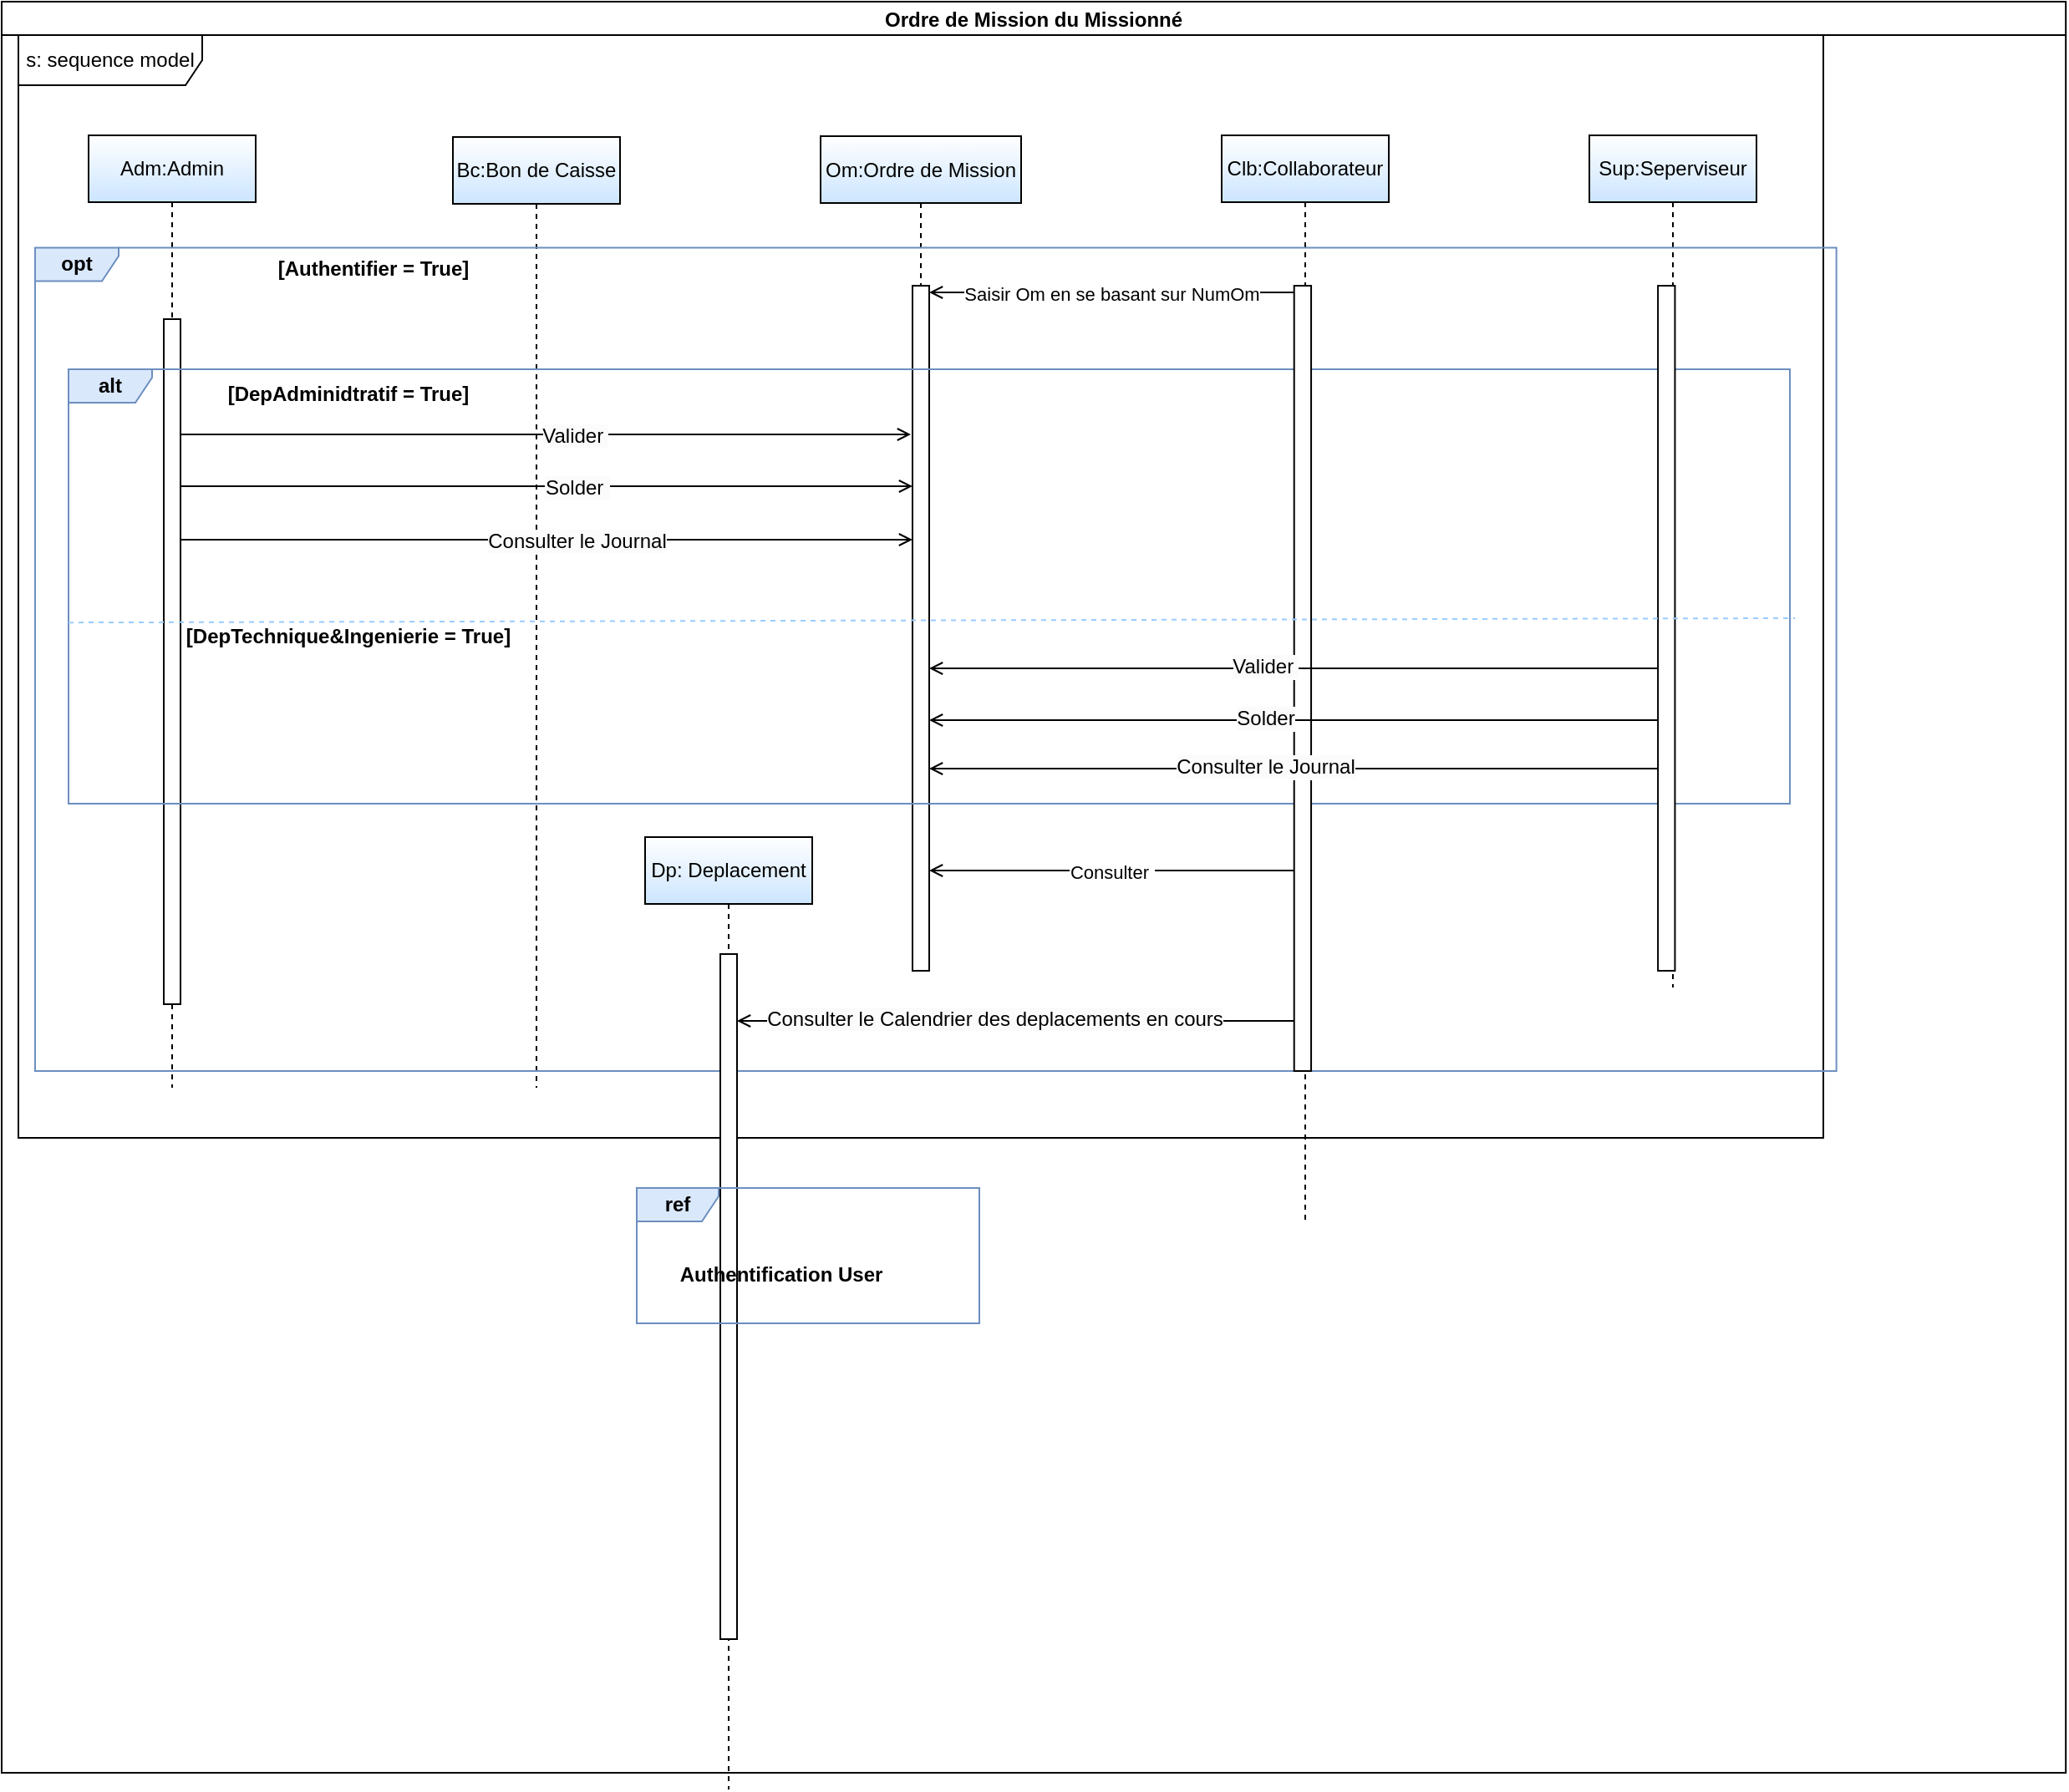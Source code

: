 <mxfile version="24.1.0" type="github">
  <diagram name="Page-1" id="V8nKBJ0eUF0Gf-3YNFPS">
    <mxGraphModel dx="1964" dy="1817" grid="1" gridSize="10" guides="1" tooltips="1" connect="1" arrows="1" fold="1" page="1" pageScale="1" pageWidth="850" pageHeight="1100" math="0" shadow="0">
      <root>
        <mxCell id="0" />
        <mxCell id="1" parent="0" />
        <mxCell id="pvZU6P4DPRECeJfm35zR-1" value="Adm:Admin" style="shape=umlLifeline;perimeter=lifelinePerimeter;whiteSpace=wrap;html=1;container=0;dropTarget=0;collapsible=0;recursiveResize=0;outlineConnect=0;portConstraint=eastwest;newEdgeStyle={&quot;edgeStyle&quot;:&quot;elbowEdgeStyle&quot;,&quot;elbow&quot;:&quot;vertical&quot;,&quot;curved&quot;:0,&quot;rounded&quot;:0};fillColor=default;strokeColor=#000000;gradientColor=#CCE5FF;" vertex="1" parent="1">
          <mxGeometry x="42" y="40" width="100" height="570" as="geometry" />
        </mxCell>
        <mxCell id="pvZU6P4DPRECeJfm35zR-2" value="" style="html=1;points=[];perimeter=orthogonalPerimeter;outlineConnect=0;targetShapes=umlLifeline;portConstraint=eastwest;newEdgeStyle={&quot;edgeStyle&quot;:&quot;elbowEdgeStyle&quot;,&quot;elbow&quot;:&quot;vertical&quot;,&quot;curved&quot;:0,&quot;rounded&quot;:0};" vertex="1" parent="pvZU6P4DPRECeJfm35zR-1">
          <mxGeometry x="45" y="110" width="10" height="410" as="geometry" />
        </mxCell>
        <mxCell id="pvZU6P4DPRECeJfm35zR-3" value="Clb:Collaborateur" style="shape=umlLifeline;perimeter=lifelinePerimeter;whiteSpace=wrap;html=1;container=0;dropTarget=0;collapsible=0;recursiveResize=0;outlineConnect=0;portConstraint=eastwest;newEdgeStyle={&quot;edgeStyle&quot;:&quot;elbowEdgeStyle&quot;,&quot;elbow&quot;:&quot;vertical&quot;,&quot;curved&quot;:0,&quot;rounded&quot;:0};gradientColor=#CCE5FF;" vertex="1" parent="1">
          <mxGeometry x="720" y="40" width="100" height="650" as="geometry" />
        </mxCell>
        <mxCell id="pvZU6P4DPRECeJfm35zR-20" value="Bc:Bon de Caisse" style="shape=umlLifeline;perimeter=lifelinePerimeter;whiteSpace=wrap;html=1;container=0;dropTarget=0;collapsible=0;recursiveResize=0;outlineConnect=0;portConstraint=eastwest;newEdgeStyle={&quot;edgeStyle&quot;:&quot;elbowEdgeStyle&quot;,&quot;elbow&quot;:&quot;vertical&quot;,&quot;curved&quot;:0,&quot;rounded&quot;:0};gradientColor=#CCE5FF;" vertex="1" parent="1">
          <mxGeometry x="260" y="41" width="100" height="569" as="geometry" />
        </mxCell>
        <mxCell id="pvZU6P4DPRECeJfm35zR-22" value="Om:Ordre de Mission" style="shape=umlLifeline;perimeter=lifelinePerimeter;whiteSpace=wrap;html=1;container=0;dropTarget=0;collapsible=0;recursiveResize=0;outlineConnect=0;portConstraint=eastwest;newEdgeStyle={&quot;edgeStyle&quot;:&quot;elbowEdgeStyle&quot;,&quot;elbow&quot;:&quot;vertical&quot;,&quot;curved&quot;:0,&quot;rounded&quot;:0};gradientColor=#CCE5FF;" vertex="1" parent="1">
          <mxGeometry x="480" y="40.5" width="120" height="499.5" as="geometry" />
        </mxCell>
        <mxCell id="pvZU6P4DPRECeJfm35zR-62" value="" style="html=1;points=[];perimeter=orthogonalPerimeter;outlineConnect=0;targetShapes=umlLifeline;portConstraint=eastwest;newEdgeStyle={&quot;edgeStyle&quot;:&quot;elbowEdgeStyle&quot;,&quot;elbow&quot;:&quot;vertical&quot;,&quot;curved&quot;:0,&quot;rounded&quot;:0};" vertex="1" parent="pvZU6P4DPRECeJfm35zR-22">
          <mxGeometry x="55" y="89.5" width="10" height="410" as="geometry" />
        </mxCell>
        <mxCell id="pvZU6P4DPRECeJfm35zR-33" value="Ordre de Mission du Missionné" style="swimlane;startSize=20;" vertex="1" parent="1">
          <mxGeometry x="-10" y="-40" width="1235.09" height="1060" as="geometry">
            <mxRectangle x="-10" y="-30" width="90" height="30" as="alternateBounds" />
          </mxGeometry>
        </mxCell>
        <mxCell id="pvZU6P4DPRECeJfm35zR-34" value="s: sequence model" style="shape=umlFrame;whiteSpace=wrap;html=1;pointerEvents=0;width=110;height=30;" vertex="1" parent="pvZU6P4DPRECeJfm35zR-33">
          <mxGeometry x="10" y="20" width="1080" height="660" as="geometry" />
        </mxCell>
        <mxCell id="pvZU6P4DPRECeJfm35zR-8" value="&lt;b&gt;alt&lt;/b&gt;" style="shape=umlFrame;whiteSpace=wrap;html=1;pointerEvents=0;width=50;height=20;fillColor=#dae8fc;strokeColor=#6c8ebf;" vertex="1" parent="pvZU6P4DPRECeJfm35zR-33">
          <mxGeometry x="40" y="220" width="1030" height="260" as="geometry" />
        </mxCell>
        <mxCell id="pvZU6P4DPRECeJfm35zR-50" value="" style="endArrow=open;endFill=1;html=1;rounded=0;" edge="1" parent="pvZU6P4DPRECeJfm35zR-33">
          <mxGeometry width="160" relative="1" as="geometry">
            <mxPoint x="107" y="259" as="sourcePoint" />
            <mxPoint x="544" y="259" as="targetPoint" />
          </mxGeometry>
        </mxCell>
        <mxCell id="pvZU6P4DPRECeJfm35zR-51" value="&lt;span style=&quot;font-size: 12px; background-color: rgb(251, 251, 251);&quot;&gt;Valider&amp;nbsp;&lt;/span&gt;" style="edgeLabel;html=1;align=center;verticalAlign=middle;resizable=0;points=[];" vertex="1" connectable="0" parent="pvZU6P4DPRECeJfm35zR-50">
          <mxGeometry x="0.079" y="-1" relative="1" as="geometry">
            <mxPoint as="offset" />
          </mxGeometry>
        </mxCell>
        <mxCell id="pvZU6P4DPRECeJfm35zR-57" value="Sup:Seperviseur" style="shape=umlLifeline;perimeter=lifelinePerimeter;whiteSpace=wrap;html=1;container=0;dropTarget=0;collapsible=0;recursiveResize=0;outlineConnect=0;portConstraint=eastwest;newEdgeStyle={&quot;edgeStyle&quot;:&quot;elbowEdgeStyle&quot;,&quot;elbow&quot;:&quot;vertical&quot;,&quot;curved&quot;:0,&quot;rounded&quot;:0};gradientColor=#CCE5FF;" vertex="1" parent="pvZU6P4DPRECeJfm35zR-33">
          <mxGeometry x="950" y="80" width="100" height="510" as="geometry" />
        </mxCell>
        <mxCell id="pvZU6P4DPRECeJfm35zR-4" value="" style="group;fillColor=none;" vertex="1" connectable="0" parent="pvZU6P4DPRECeJfm35zR-33">
          <mxGeometry x="20" y="150" width="1215.09" height="910" as="geometry" />
        </mxCell>
        <mxCell id="pvZU6P4DPRECeJfm35zR-5" value="&lt;b&gt;opt&lt;/b&gt;" style="shape=umlFrame;whiteSpace=wrap;html=1;pointerEvents=0;width=50;height=20;fillColor=#dae8fc;strokeColor=#6c8ebf;" vertex="1" parent="pvZU6P4DPRECeJfm35zR-4">
          <mxGeometry y="-2.72" width="1077.82" height="492.73" as="geometry" />
        </mxCell>
        <mxCell id="pvZU6P4DPRECeJfm35zR-6" value="&lt;b&gt;[Authentifier = True]&lt;/b&gt;" style="text;html=1;align=center;verticalAlign=middle;resizable=0;points=[];autosize=1;strokeColor=none;fillColor=none;" vertex="1" parent="pvZU6P4DPRECeJfm35zR-4">
          <mxGeometry x="132.189" y="-5.004" width="140" height="30" as="geometry" />
        </mxCell>
        <mxCell id="pvZU6P4DPRECeJfm35zR-14" value="" style="html=1;points=[];perimeter=orthogonalPerimeter;outlineConnect=0;targetShapes=umlLifeline;portConstraint=eastwest;newEdgeStyle={&quot;edgeStyle&quot;:&quot;elbowEdgeStyle&quot;,&quot;elbow&quot;:&quot;vertical&quot;,&quot;curved&quot;:0,&quot;rounded&quot;:0};" vertex="1" parent="pvZU6P4DPRECeJfm35zR-4">
          <mxGeometry x="753.36" y="20" width="10.17" height="470" as="geometry" />
        </mxCell>
        <mxCell id="pvZU6P4DPRECeJfm35zR-56" value="&lt;b&gt;[DepAdminidtratif = True]&lt;/b&gt;" style="text;html=1;align=center;verticalAlign=middle;resizable=0;points=[];autosize=1;strokeColor=none;fillColor=none;" vertex="1" parent="pvZU6P4DPRECeJfm35zR-4">
          <mxGeometry x="102.191" y="70" width="170" height="30" as="geometry" />
        </mxCell>
        <mxCell id="pvZU6P4DPRECeJfm35zR-61" value="" style="html=1;points=[];perimeter=orthogonalPerimeter;outlineConnect=0;targetShapes=umlLifeline;portConstraint=eastwest;newEdgeStyle={&quot;edgeStyle&quot;:&quot;elbowEdgeStyle&quot;,&quot;elbow&quot;:&quot;vertical&quot;,&quot;curved&quot;:0,&quot;rounded&quot;:0};" vertex="1" parent="pvZU6P4DPRECeJfm35zR-4">
          <mxGeometry x="971.055" y="20" width="10.168" height="410" as="geometry" />
        </mxCell>
        <mxCell id="pvZU6P4DPRECeJfm35zR-68" value="&lt;b&gt;[DepTechnique&amp;amp;Ingenierie = True]&lt;/b&gt;" style="text;html=1;align=center;verticalAlign=middle;resizable=0;points=[];autosize=1;strokeColor=none;fillColor=none;" vertex="1" parent="pvZU6P4DPRECeJfm35zR-4">
          <mxGeometry x="77.191" y="215" width="220" height="30" as="geometry" />
        </mxCell>
        <mxCell id="pvZU6P4DPRECeJfm35zR-73" value="" style="endArrow=open;endFill=1;html=1;rounded=0;" edge="1" parent="pvZU6P4DPRECeJfm35zR-4" source="pvZU6P4DPRECeJfm35zR-61">
          <mxGeometry width="160" relative="1" as="geometry">
            <mxPoint x="971.055" y="280" as="sourcePoint" />
            <mxPoint x="535" y="280" as="targetPoint" />
          </mxGeometry>
        </mxCell>
        <mxCell id="pvZU6P4DPRECeJfm35zR-74" value="&lt;span style=&quot;font-size: 12px; background-color: rgb(251, 251, 251);&quot;&gt;Solder&lt;/span&gt;" style="edgeLabel;html=1;align=center;verticalAlign=middle;resizable=0;points=[];" vertex="1" connectable="0" parent="pvZU6P4DPRECeJfm35zR-73">
          <mxGeometry x="0.079" y="-1" relative="1" as="geometry">
            <mxPoint as="offset" />
          </mxGeometry>
        </mxCell>
        <mxCell id="pvZU6P4DPRECeJfm35zR-76" value="" style="endArrow=open;endFill=1;html=1;rounded=0;" edge="1" parent="pvZU6P4DPRECeJfm35zR-4" source="pvZU6P4DPRECeJfm35zR-61">
          <mxGeometry width="160" relative="1" as="geometry">
            <mxPoint x="966.055" y="309" as="sourcePoint" />
            <mxPoint x="535" y="309" as="targetPoint" />
          </mxGeometry>
        </mxCell>
        <mxCell id="pvZU6P4DPRECeJfm35zR-77" value="&lt;span style=&quot;font-size: 12px; background-color: rgb(251, 251, 251);&quot;&gt;Consulter le Journal&lt;/span&gt;" style="edgeLabel;html=1;align=center;verticalAlign=middle;resizable=0;points=[];" vertex="1" connectable="0" parent="pvZU6P4DPRECeJfm35zR-76">
          <mxGeometry x="0.079" y="-1" relative="1" as="geometry">
            <mxPoint as="offset" />
          </mxGeometry>
        </mxCell>
        <mxCell id="pvZU6P4DPRECeJfm35zR-79" value="Dp: Deplacement" style="shape=umlLifeline;perimeter=lifelinePerimeter;whiteSpace=wrap;html=1;container=0;dropTarget=0;collapsible=0;recursiveResize=0;outlineConnect=0;portConstraint=eastwest;newEdgeStyle={&quot;edgeStyle&quot;:&quot;elbowEdgeStyle&quot;,&quot;elbow&quot;:&quot;vertical&quot;,&quot;curved&quot;:0,&quot;rounded&quot;:0};gradientColor=#CCE5FF;" vertex="1" parent="pvZU6P4DPRECeJfm35zR-4">
          <mxGeometry x="365" y="350" width="100" height="570" as="geometry" />
        </mxCell>
        <mxCell id="pvZU6P4DPRECeJfm35zR-80" value="" style="html=1;points=[];perimeter=orthogonalPerimeter;outlineConnect=0;targetShapes=umlLifeline;portConstraint=eastwest;newEdgeStyle={&quot;edgeStyle&quot;:&quot;elbowEdgeStyle&quot;,&quot;elbow&quot;:&quot;vertical&quot;,&quot;curved&quot;:0,&quot;rounded&quot;:0};" vertex="1" parent="pvZU6P4DPRECeJfm35zR-4">
          <mxGeometry x="410" y="420" width="10" height="410" as="geometry" />
        </mxCell>
        <mxCell id="pvZU6P4DPRECeJfm35zR-84" value="" style="endArrow=open;endFill=1;html=1;rounded=0;" edge="1" parent="pvZU6P4DPRECeJfm35zR-4">
          <mxGeometry width="160" relative="1" as="geometry">
            <mxPoint x="753.357" y="370" as="sourcePoint" />
            <mxPoint x="535" y="370" as="targetPoint" />
          </mxGeometry>
        </mxCell>
        <mxCell id="pvZU6P4DPRECeJfm35zR-85" value="Consulter&amp;nbsp;" style="edgeLabel;html=1;align=center;verticalAlign=middle;resizable=0;points=[];" vertex="1" connectable="0" parent="pvZU6P4DPRECeJfm35zR-84">
          <mxGeometry x="0.074" relative="1" as="geometry">
            <mxPoint x="8" y="1" as="offset" />
          </mxGeometry>
        </mxCell>
        <mxCell id="pvZU6P4DPRECeJfm35zR-66" value="" style="endArrow=none;dashed=1;html=1;rounded=0;exitX=0;exitY=0.583;exitDx=0;exitDy=0;exitPerimeter=0;entryX=1.003;entryY=0.573;entryDx=0;entryDy=0;entryPerimeter=0;strokeColor=#99CCFF;" edge="1" parent="pvZU6P4DPRECeJfm35zR-33" source="pvZU6P4DPRECeJfm35zR-8" target="pvZU6P4DPRECeJfm35zR-8">
          <mxGeometry width="50" height="50" relative="1" as="geometry">
            <mxPoint x="70" y="360" as="sourcePoint" />
            <mxPoint x="570" y="360" as="targetPoint" />
          </mxGeometry>
        </mxCell>
        <mxCell id="pvZU6P4DPRECeJfm35zR-18" value="&lt;b&gt;ref&lt;/b&gt;" style="shape=umlFrame;whiteSpace=wrap;html=1;pointerEvents=0;width=49;height=20;fillColor=#dae8fc;strokeColor=#6c8ebf;" vertex="1" parent="1">
          <mxGeometry x="370" y="670" width="205" height="81" as="geometry" />
        </mxCell>
        <mxCell id="pvZU6P4DPRECeJfm35zR-13" value="&lt;b&gt;Authentification User&lt;/b&gt;" style="text;html=1;align=center;verticalAlign=middle;resizable=0;points=[];autosize=1;strokeColor=none;fillColor=none;" vertex="1" parent="1">
          <mxGeometry x="385.995" y="706.996" width="140" height="30" as="geometry" />
        </mxCell>
        <mxCell id="pvZU6P4DPRECeJfm35zR-52" value="" style="endArrow=open;endFill=1;html=1;rounded=0;" edge="1" parent="1">
          <mxGeometry width="160" relative="1" as="geometry">
            <mxPoint x="97" y="250.0" as="sourcePoint" />
            <mxPoint x="535" y="250" as="targetPoint" />
          </mxGeometry>
        </mxCell>
        <mxCell id="pvZU6P4DPRECeJfm35zR-53" value="&lt;span style=&quot;font-size: 12px; background-color: rgb(251, 251, 251);&quot;&gt;Solder&amp;nbsp;&lt;/span&gt;" style="edgeLabel;html=1;align=center;verticalAlign=middle;resizable=0;points=[];" vertex="1" connectable="0" parent="pvZU6P4DPRECeJfm35zR-52">
          <mxGeometry x="0.079" y="-1" relative="1" as="geometry">
            <mxPoint as="offset" />
          </mxGeometry>
        </mxCell>
        <mxCell id="pvZU6P4DPRECeJfm35zR-28" value="" style="endArrow=open;endFill=1;html=1;rounded=0;" edge="1" parent="1">
          <mxGeometry width="160" relative="1" as="geometry">
            <mxPoint x="97" y="282" as="sourcePoint" />
            <mxPoint x="535" y="282" as="targetPoint" />
          </mxGeometry>
        </mxCell>
        <mxCell id="pvZU6P4DPRECeJfm35zR-29" value="&lt;span style=&quot;font-size: 12px; background-color: rgb(251, 251, 251);&quot;&gt;Consulter le Journal&lt;/span&gt;" style="edgeLabel;html=1;align=center;verticalAlign=middle;resizable=0;points=[];" vertex="1" connectable="0" parent="pvZU6P4DPRECeJfm35zR-28">
          <mxGeometry x="0.079" y="-1" relative="1" as="geometry">
            <mxPoint as="offset" />
          </mxGeometry>
        </mxCell>
        <mxCell id="pvZU6P4DPRECeJfm35zR-38" value="" style="endArrow=open;endFill=1;html=1;rounded=0;" edge="1" parent="1">
          <mxGeometry width="160" relative="1" as="geometry">
            <mxPoint x="763.357" y="134" as="sourcePoint" />
            <mxPoint x="545" y="134" as="targetPoint" />
          </mxGeometry>
        </mxCell>
        <mxCell id="pvZU6P4DPRECeJfm35zR-39" value="Saisir Om en se basant sur NumOm" style="edgeLabel;html=1;align=center;verticalAlign=middle;resizable=0;points=[];" vertex="1" connectable="0" parent="pvZU6P4DPRECeJfm35zR-38">
          <mxGeometry x="0.074" relative="1" as="geometry">
            <mxPoint x="8" y="1" as="offset" />
          </mxGeometry>
        </mxCell>
        <mxCell id="pvZU6P4DPRECeJfm35zR-69" value="" style="endArrow=open;endFill=1;html=1;rounded=0;" edge="1" parent="1">
          <mxGeometry width="160" relative="1" as="geometry">
            <mxPoint x="981.055" y="359" as="sourcePoint" />
            <mxPoint x="545" y="359" as="targetPoint" />
          </mxGeometry>
        </mxCell>
        <mxCell id="pvZU6P4DPRECeJfm35zR-70" value="&lt;span style=&quot;font-size: 12px; background-color: rgb(251, 251, 251);&quot;&gt;Valider&amp;nbsp;&lt;/span&gt;" style="edgeLabel;html=1;align=center;verticalAlign=middle;resizable=0;points=[];" vertex="1" connectable="0" parent="pvZU6P4DPRECeJfm35zR-69">
          <mxGeometry x="0.079" y="-1" relative="1" as="geometry">
            <mxPoint as="offset" />
          </mxGeometry>
        </mxCell>
        <mxCell id="pvZU6P4DPRECeJfm35zR-81" value="" style="endArrow=open;endFill=1;html=1;rounded=0;" edge="1" parent="1" source="pvZU6P4DPRECeJfm35zR-14">
          <mxGeometry width="160" relative="1" as="geometry">
            <mxPoint x="758.025" y="567.09" as="sourcePoint" />
            <mxPoint x="430" y="570" as="targetPoint" />
          </mxGeometry>
        </mxCell>
        <mxCell id="pvZU6P4DPRECeJfm35zR-82" value="&lt;span style=&quot;font-size: 12px; background-color: rgb(251, 251, 251);&quot;&gt;Consulter le Calendrier des deplacements en cours&lt;/span&gt;" style="edgeLabel;html=1;align=center;verticalAlign=middle;resizable=0;points=[];" vertex="1" connectable="0" parent="pvZU6P4DPRECeJfm35zR-81">
          <mxGeometry x="0.079" y="-1" relative="1" as="geometry">
            <mxPoint as="offset" />
          </mxGeometry>
        </mxCell>
      </root>
    </mxGraphModel>
  </diagram>
</mxfile>
